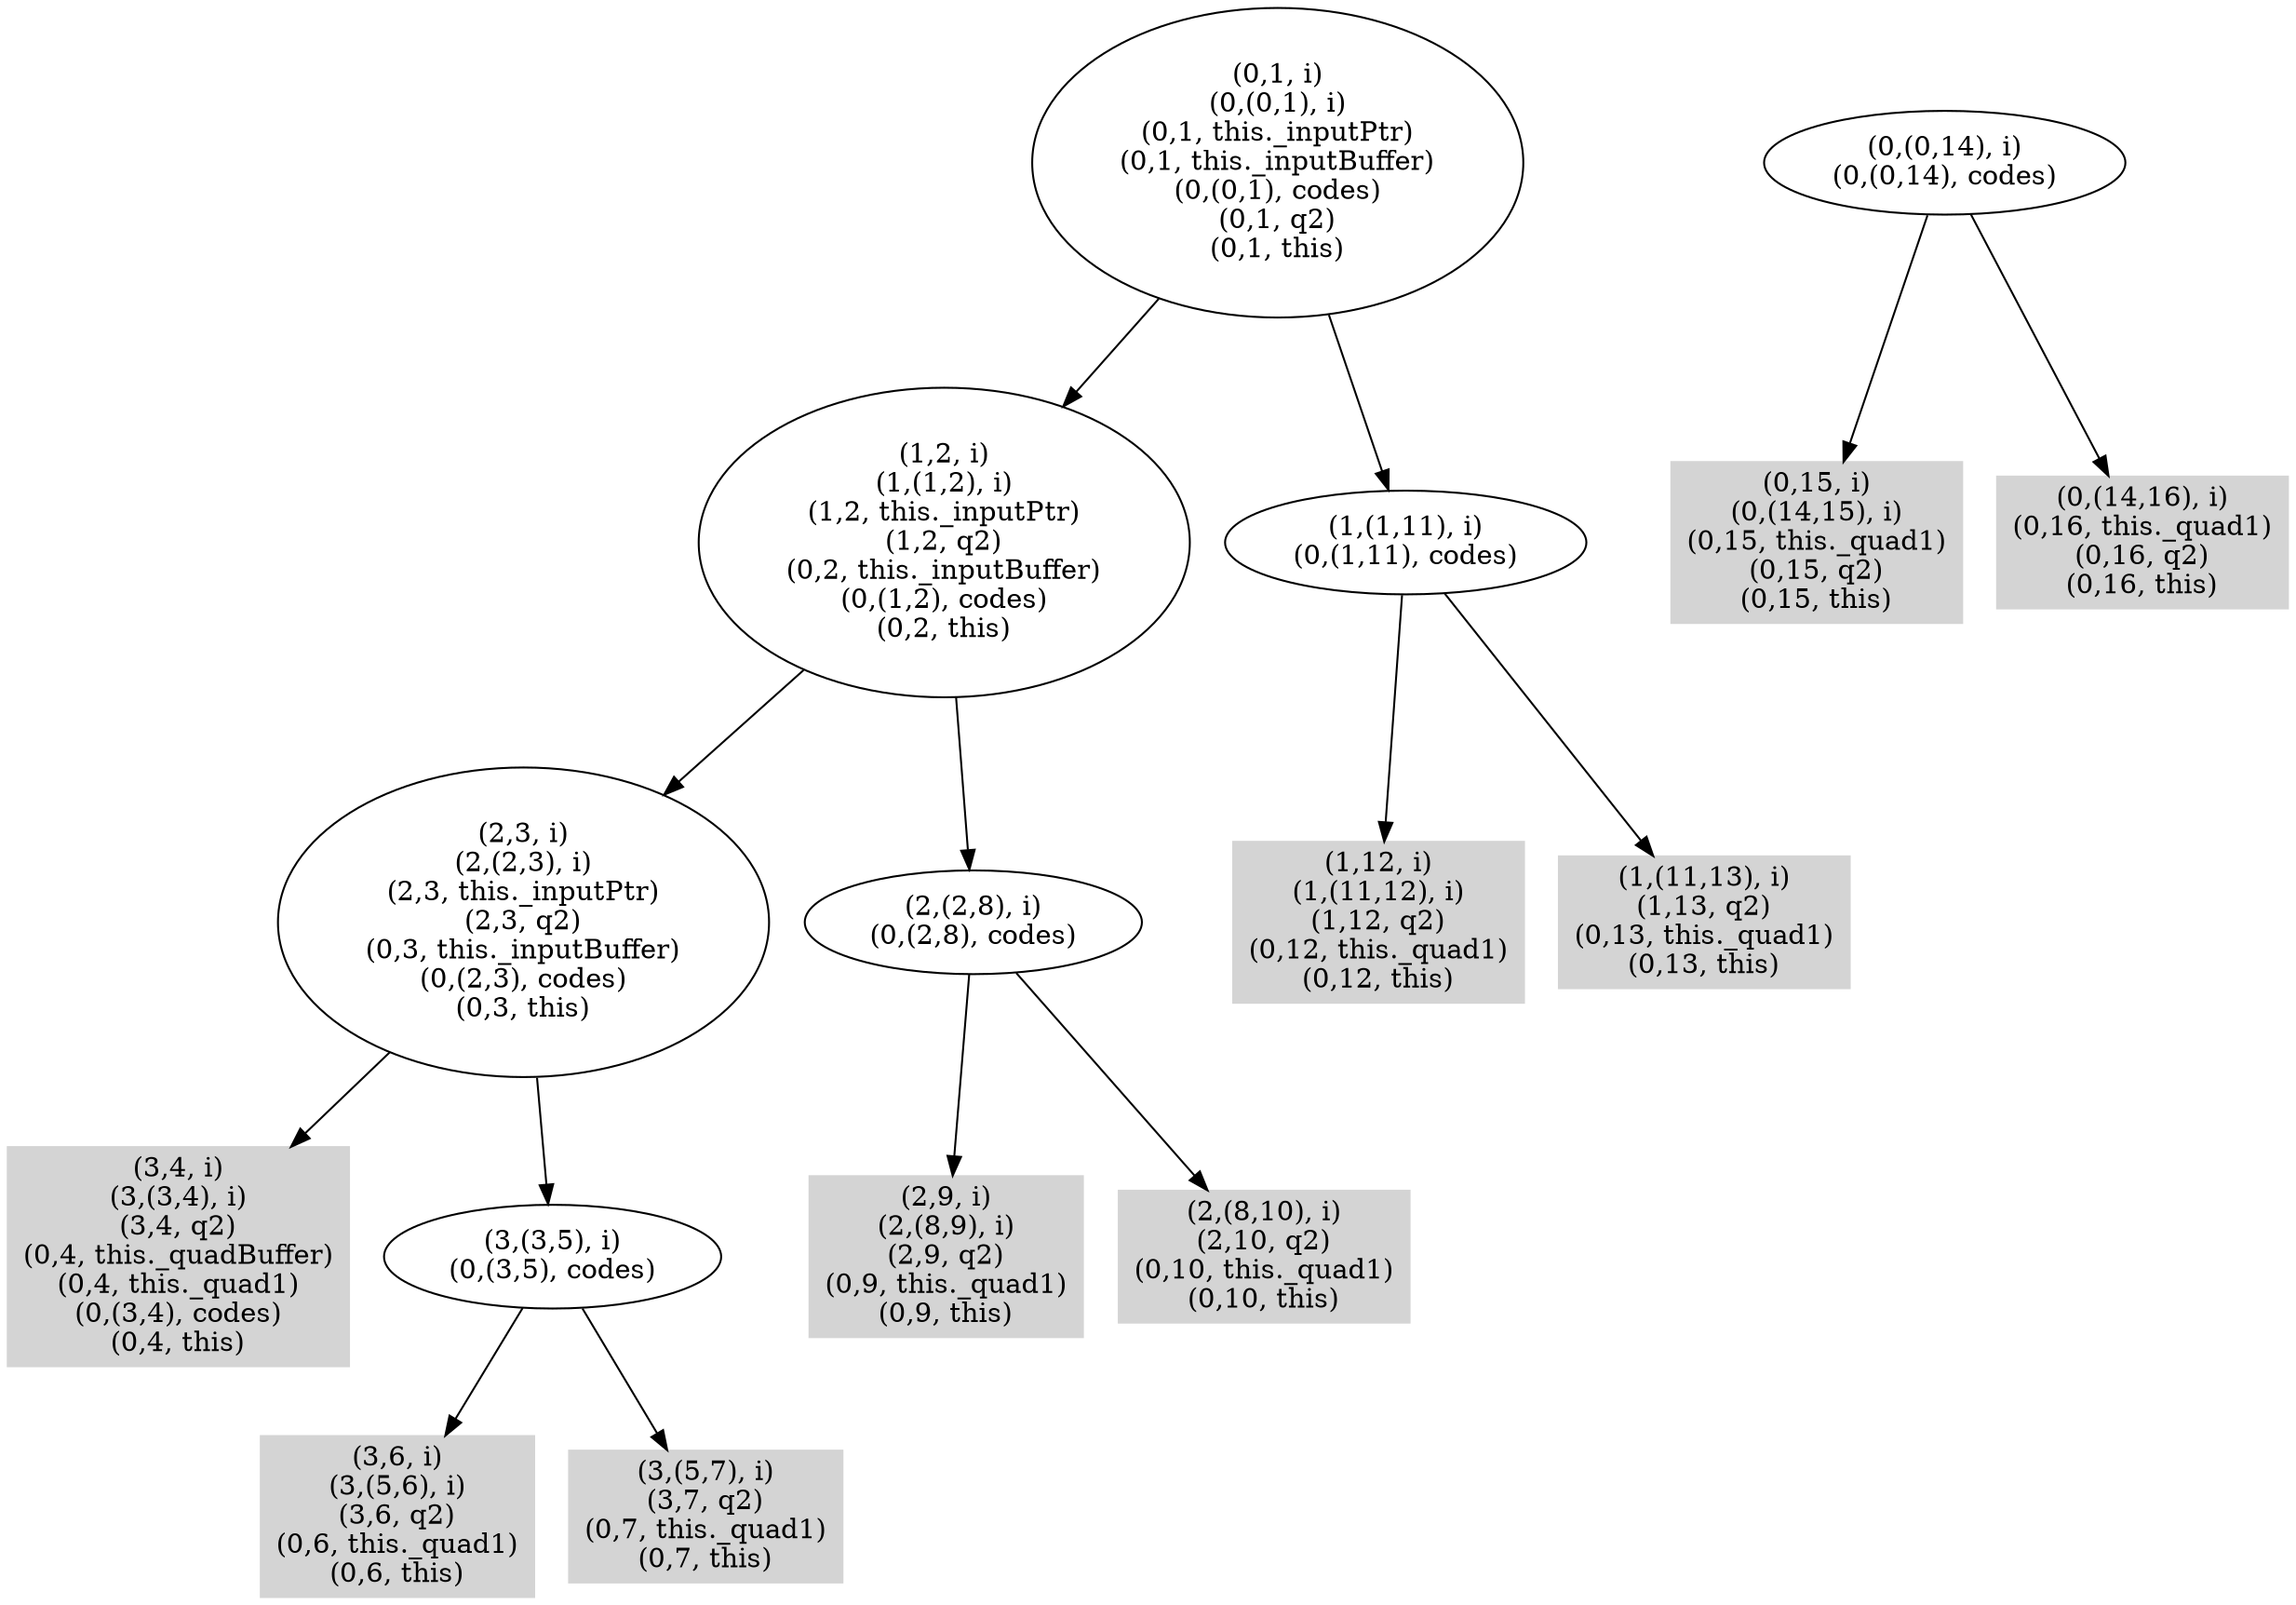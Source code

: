 digraph { 
717 [shape=box,style=filled,color=".0 .0 .83",label="(3,4, i)\n(3,(3,4), i)\n(3,4, q2)\n(0,4, this._quadBuffer)\n(0,4, this._quad1)\n(0,(3,4), codes)\n(0,4, this)"];
718 [shape=box,style=filled,color=".0 .0 .83",label="(3,6, i)\n(3,(5,6), i)\n(3,6, q2)\n(0,6, this._quad1)\n(0,6, this)"];
719 [shape=box,style=filled,color=".0 .0 .83",label="(3,(5,7), i)\n(3,7, q2)\n(0,7, this._quad1)\n(0,7, this)"];
720 [label="(3,(3,5), i)\n(0,(3,5), codes)"];
721 [label="(2,3, i)\n(2,(2,3), i)\n(2,3, this._inputPtr)\n(2,3, q2)\n(0,3, this._inputBuffer)\n(0,(2,3), codes)\n(0,3, this)"];
722 [shape=box,style=filled,color=".0 .0 .83",label="(2,9, i)\n(2,(8,9), i)\n(2,9, q2)\n(0,9, this._quad1)\n(0,9, this)"];
723 [shape=box,style=filled,color=".0 .0 .83",label="(2,(8,10), i)\n(2,10, q2)\n(0,10, this._quad1)\n(0,10, this)"];
724 [label="(2,(2,8), i)\n(0,(2,8), codes)"];
725 [label="(1,2, i)\n(1,(1,2), i)\n(1,2, this._inputPtr)\n(1,2, q2)\n(0,2, this._inputBuffer)\n(0,(1,2), codes)\n(0,2, this)"];
726 [shape=box,style=filled,color=".0 .0 .83",label="(1,12, i)\n(1,(11,12), i)\n(1,12, q2)\n(0,12, this._quad1)\n(0,12, this)"];
727 [shape=box,style=filled,color=".0 .0 .83",label="(1,(11,13), i)\n(1,13, q2)\n(0,13, this._quad1)\n(0,13, this)"];
728 [label="(1,(1,11), i)\n(0,(1,11), codes)"];
729 [label="(0,1, i)\n(0,(0,1), i)\n(0,1, this._inputPtr)\n(0,1, this._inputBuffer)\n(0,(0,1), codes)\n(0,1, q2)\n(0,1, this)"];
730 [shape=box,style=filled,color=".0 .0 .83",label="(0,15, i)\n(0,(14,15), i)\n(0,15, this._quad1)\n(0,15, q2)\n(0,15, this)"];
731 [shape=box,style=filled,color=".0 .0 .83",label="(0,(14,16), i)\n(0,16, this._quad1)\n(0,16, q2)\n(0,16, this)"];
732 [label="(0,(0,14), i)\n(0,(0,14), codes)"];
720 -> 718;
720 -> 719;
721 -> 717;
721 -> 720;
724 -> 722;
724 -> 723;
725 -> 721;
725 -> 724;
728 -> 726;
728 -> 727;
729 -> 725;
729 -> 728;
732 -> 730;
732 -> 731;
}